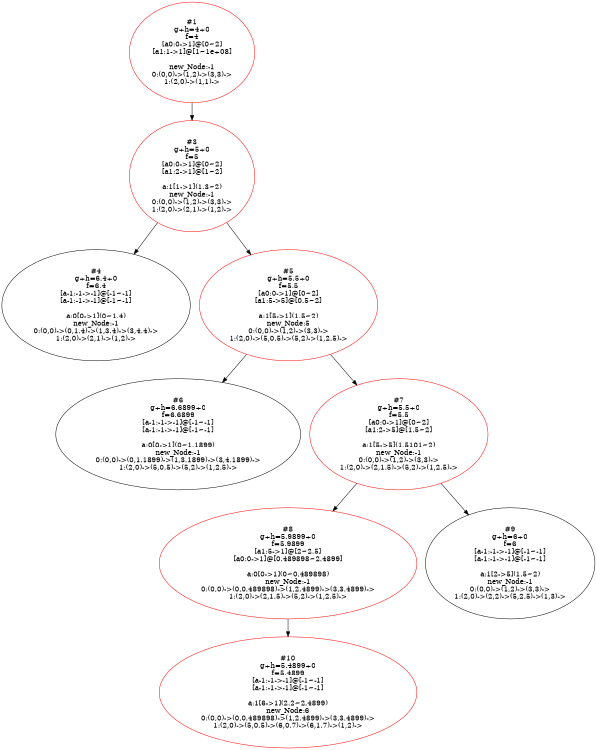 digraph G {
size = "5,5";
center = true;
1 [label="#1
g+h=4+0
f=4
[a0:0->1]@[0~2]
[a1:1->1]@[1~1e+08]

new_Node:-1
0:(0,0)->(1,2)->(3,3)->
1:(2,0)->(1,1)->
"]
3 [label="#3
g+h=5+0
f=5
[a0:0->1]@[0~2]
[a1:2->1]@[1~2]

a:1[1->1](1.3~2)
new_Node:-1
0:(0,0)->(1,2)->(3,3)->
1:(2,0)->(2,1)->(1,2)->
"]
1 -> 3
4 [label="#4
g+h=6.4+0
f=6.4
[a-1:-1->-1]@[-1~-1]
[a-1:-1->-1]@[-1~-1]

a:0[0->1](0~1.4)
new_Node:-1
0:(0,0)->(0,1.4)->(1,3.4)->(3,4.4)->
1:(2,0)->(2,1)->(1,2)->
"]
3 -> 4
5 [label="#5
g+h=5.5+0
f=5.5
[a0:0->1]@[0~2]
[a1:5->5]@[0.5~2]

a:1[5->1](1.5~2)
new_Node:5
0:(0,0)->(1,2)->(3,3)->
1:(2,0)->(5,0.5)->(5,2)->(1,2.5)->
"]
3 -> 5
6 [label="#6
g+h=6.6899+0
f=6.6899
[a-1:-1->-1]@[-1~-1]
[a-1:-1->-1]@[-1~-1]

a:0[0->1](0~1.1899)
new_Node:-1
0:(0,0)->(0,1.1899)->(1,3.1899)->(3,4.1899)->
1:(2,0)->(5,0.5)->(5,2)->(1,2.5)->
"]
5 -> 6
7 [label="#7
g+h=5.5+0
f=5.5
[a0:0->1]@[0~2]
[a1:2->5]@[1.5~2]

a:1[5->5](1.5101~2)
new_Node:-1
0:(0,0)->(1,2)->(3,3)->
1:(2,0)->(2,1.5)->(5,2)->(1,2.5)->
"]
5 -> 7
8 [label="#8
g+h=5.9899+0
f=5.9899
[a1:5->1]@[2~2.5]
[a0:0->1]@[0.489898~2.4899]

a:0[0->1](0~0.489898)
new_Node:-1
0:(0,0)->(0,0.489898)->(1,2.4899)->(3,3.4899)->
1:(2,0)->(2,1.5)->(5,2)->(1,2.5)->
"]
7 -> 8
9 [label="#9
g+h=6+0
f=6
[a-1:-1->-1]@[-1~-1]
[a-1:-1->-1]@[-1~-1]

a:1[2->5](1.5~2)
new_Node:-1
0:(0,0)->(1,2)->(3,3)->
1:(2,0)->(2,2)->(5,2.5)->(1,3)->
"]
7 -> 9
10 [label="#10
g+h=5.4899+0
f=5.4899
[a-1:-1->-1]@[-1~-1]
[a-1:-1->-1]@[-1~-1]

a:1[6->1](2.2~2.4899)
new_Node:6
0:(0,0)->(0,0.489898)->(1,2.4899)->(3,3.4899)->
1:(2,0)->(5,0.5)->(6,0.7)->(6,1.7)->(1,2)->
"]
8 -> 10
10 [color=red]
8 [color=red]
7 [color=red]
5 [color=red]
3 [color=red]
1 [color=red]
}
